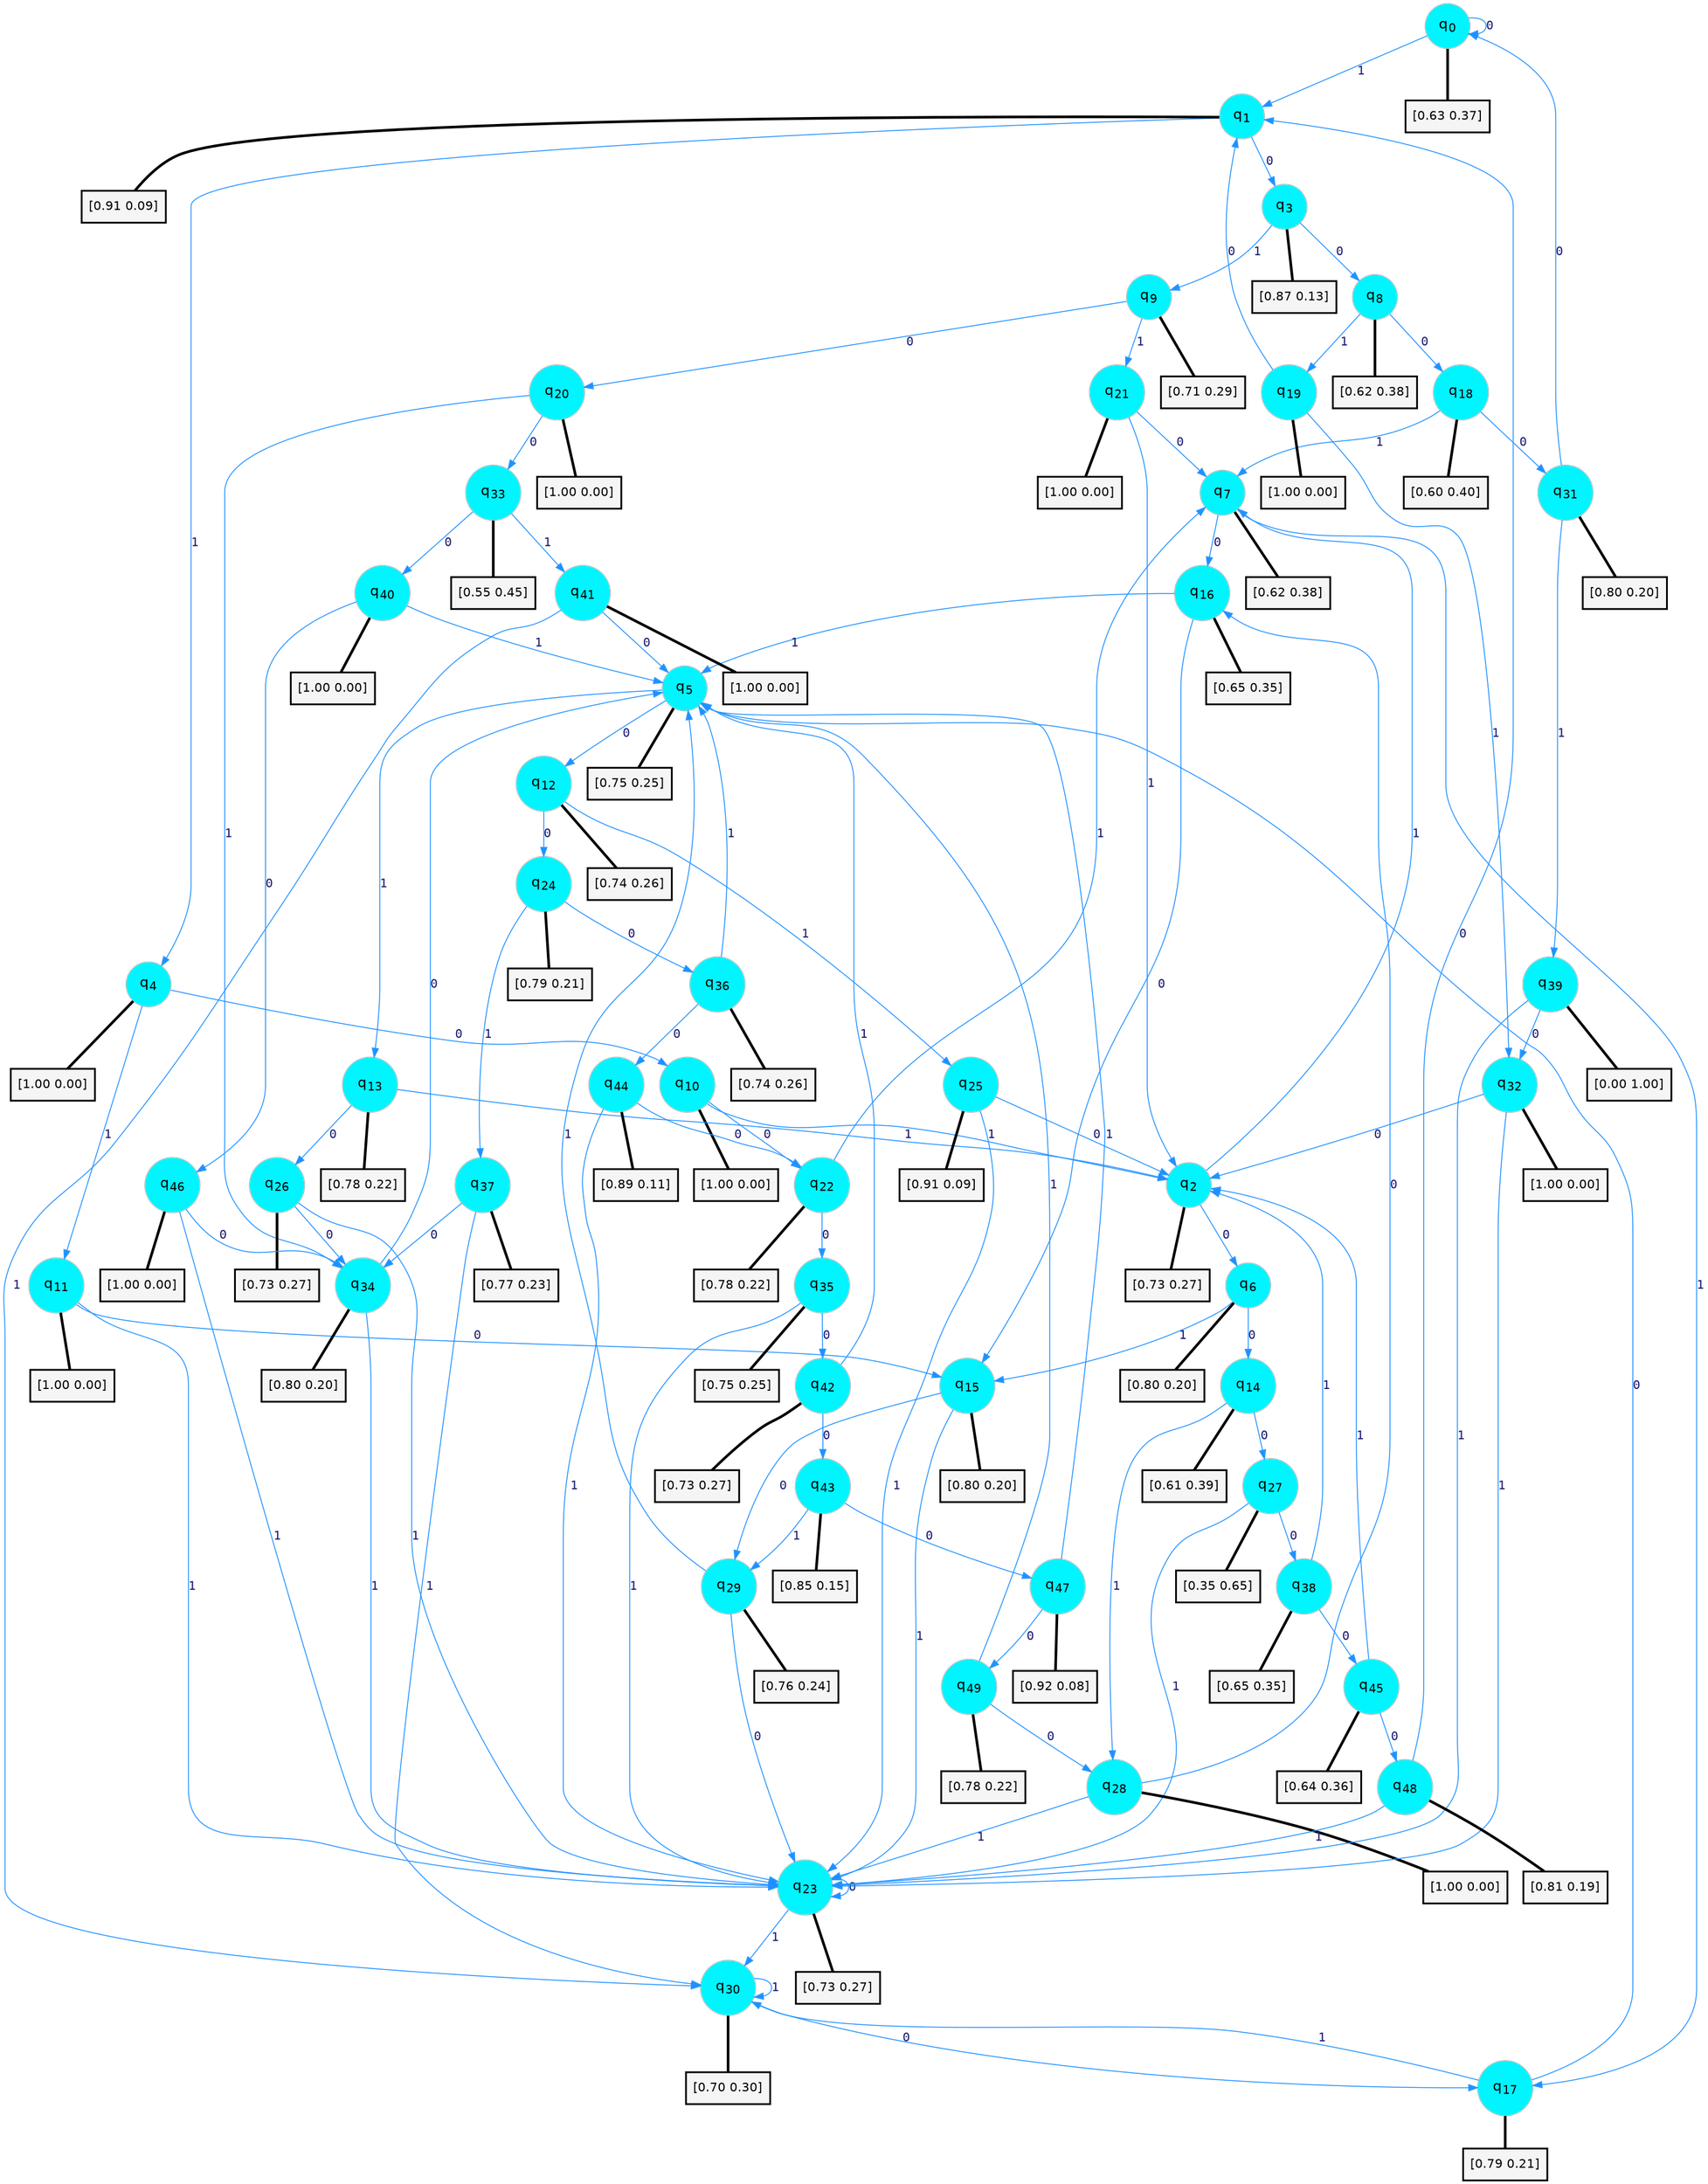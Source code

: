 digraph G {
graph [
bgcolor=transparent, dpi=300, rankdir=TD, size="40,25"];
node [
color=gray, fillcolor=turquoise1, fontcolor=black, fontname=Helvetica, fontsize=16, fontweight=bold, shape=circle, style=filled];
edge [
arrowsize=1, color=dodgerblue1, fontcolor=midnightblue, fontname=courier, fontweight=bold, penwidth=1, style=solid, weight=20];
0[label=<q<SUB>0</SUB>>];
1[label=<q<SUB>1</SUB>>];
2[label=<q<SUB>2</SUB>>];
3[label=<q<SUB>3</SUB>>];
4[label=<q<SUB>4</SUB>>];
5[label=<q<SUB>5</SUB>>];
6[label=<q<SUB>6</SUB>>];
7[label=<q<SUB>7</SUB>>];
8[label=<q<SUB>8</SUB>>];
9[label=<q<SUB>9</SUB>>];
10[label=<q<SUB>10</SUB>>];
11[label=<q<SUB>11</SUB>>];
12[label=<q<SUB>12</SUB>>];
13[label=<q<SUB>13</SUB>>];
14[label=<q<SUB>14</SUB>>];
15[label=<q<SUB>15</SUB>>];
16[label=<q<SUB>16</SUB>>];
17[label=<q<SUB>17</SUB>>];
18[label=<q<SUB>18</SUB>>];
19[label=<q<SUB>19</SUB>>];
20[label=<q<SUB>20</SUB>>];
21[label=<q<SUB>21</SUB>>];
22[label=<q<SUB>22</SUB>>];
23[label=<q<SUB>23</SUB>>];
24[label=<q<SUB>24</SUB>>];
25[label=<q<SUB>25</SUB>>];
26[label=<q<SUB>26</SUB>>];
27[label=<q<SUB>27</SUB>>];
28[label=<q<SUB>28</SUB>>];
29[label=<q<SUB>29</SUB>>];
30[label=<q<SUB>30</SUB>>];
31[label=<q<SUB>31</SUB>>];
32[label=<q<SUB>32</SUB>>];
33[label=<q<SUB>33</SUB>>];
34[label=<q<SUB>34</SUB>>];
35[label=<q<SUB>35</SUB>>];
36[label=<q<SUB>36</SUB>>];
37[label=<q<SUB>37</SUB>>];
38[label=<q<SUB>38</SUB>>];
39[label=<q<SUB>39</SUB>>];
40[label=<q<SUB>40</SUB>>];
41[label=<q<SUB>41</SUB>>];
42[label=<q<SUB>42</SUB>>];
43[label=<q<SUB>43</SUB>>];
44[label=<q<SUB>44</SUB>>];
45[label=<q<SUB>45</SUB>>];
46[label=<q<SUB>46</SUB>>];
47[label=<q<SUB>47</SUB>>];
48[label=<q<SUB>48</SUB>>];
49[label=<q<SUB>49</SUB>>];
50[label="[0.63 0.37]", shape=box,fontcolor=black, fontname=Helvetica, fontsize=14, penwidth=2, fillcolor=whitesmoke,color=black];
51[label="[0.91 0.09]", shape=box,fontcolor=black, fontname=Helvetica, fontsize=14, penwidth=2, fillcolor=whitesmoke,color=black];
52[label="[0.73 0.27]", shape=box,fontcolor=black, fontname=Helvetica, fontsize=14, penwidth=2, fillcolor=whitesmoke,color=black];
53[label="[0.87 0.13]", shape=box,fontcolor=black, fontname=Helvetica, fontsize=14, penwidth=2, fillcolor=whitesmoke,color=black];
54[label="[1.00 0.00]", shape=box,fontcolor=black, fontname=Helvetica, fontsize=14, penwidth=2, fillcolor=whitesmoke,color=black];
55[label="[0.75 0.25]", shape=box,fontcolor=black, fontname=Helvetica, fontsize=14, penwidth=2, fillcolor=whitesmoke,color=black];
56[label="[0.80 0.20]", shape=box,fontcolor=black, fontname=Helvetica, fontsize=14, penwidth=2, fillcolor=whitesmoke,color=black];
57[label="[0.62 0.38]", shape=box,fontcolor=black, fontname=Helvetica, fontsize=14, penwidth=2, fillcolor=whitesmoke,color=black];
58[label="[0.62 0.38]", shape=box,fontcolor=black, fontname=Helvetica, fontsize=14, penwidth=2, fillcolor=whitesmoke,color=black];
59[label="[0.71 0.29]", shape=box,fontcolor=black, fontname=Helvetica, fontsize=14, penwidth=2, fillcolor=whitesmoke,color=black];
60[label="[1.00 0.00]", shape=box,fontcolor=black, fontname=Helvetica, fontsize=14, penwidth=2, fillcolor=whitesmoke,color=black];
61[label="[1.00 0.00]", shape=box,fontcolor=black, fontname=Helvetica, fontsize=14, penwidth=2, fillcolor=whitesmoke,color=black];
62[label="[0.74 0.26]", shape=box,fontcolor=black, fontname=Helvetica, fontsize=14, penwidth=2, fillcolor=whitesmoke,color=black];
63[label="[0.78 0.22]", shape=box,fontcolor=black, fontname=Helvetica, fontsize=14, penwidth=2, fillcolor=whitesmoke,color=black];
64[label="[0.61 0.39]", shape=box,fontcolor=black, fontname=Helvetica, fontsize=14, penwidth=2, fillcolor=whitesmoke,color=black];
65[label="[0.80 0.20]", shape=box,fontcolor=black, fontname=Helvetica, fontsize=14, penwidth=2, fillcolor=whitesmoke,color=black];
66[label="[0.65 0.35]", shape=box,fontcolor=black, fontname=Helvetica, fontsize=14, penwidth=2, fillcolor=whitesmoke,color=black];
67[label="[0.79 0.21]", shape=box,fontcolor=black, fontname=Helvetica, fontsize=14, penwidth=2, fillcolor=whitesmoke,color=black];
68[label="[0.60 0.40]", shape=box,fontcolor=black, fontname=Helvetica, fontsize=14, penwidth=2, fillcolor=whitesmoke,color=black];
69[label="[1.00 0.00]", shape=box,fontcolor=black, fontname=Helvetica, fontsize=14, penwidth=2, fillcolor=whitesmoke,color=black];
70[label="[1.00 0.00]", shape=box,fontcolor=black, fontname=Helvetica, fontsize=14, penwidth=2, fillcolor=whitesmoke,color=black];
71[label="[1.00 0.00]", shape=box,fontcolor=black, fontname=Helvetica, fontsize=14, penwidth=2, fillcolor=whitesmoke,color=black];
72[label="[0.78 0.22]", shape=box,fontcolor=black, fontname=Helvetica, fontsize=14, penwidth=2, fillcolor=whitesmoke,color=black];
73[label="[0.73 0.27]", shape=box,fontcolor=black, fontname=Helvetica, fontsize=14, penwidth=2, fillcolor=whitesmoke,color=black];
74[label="[0.79 0.21]", shape=box,fontcolor=black, fontname=Helvetica, fontsize=14, penwidth=2, fillcolor=whitesmoke,color=black];
75[label="[0.91 0.09]", shape=box,fontcolor=black, fontname=Helvetica, fontsize=14, penwidth=2, fillcolor=whitesmoke,color=black];
76[label="[0.73 0.27]", shape=box,fontcolor=black, fontname=Helvetica, fontsize=14, penwidth=2, fillcolor=whitesmoke,color=black];
77[label="[0.35 0.65]", shape=box,fontcolor=black, fontname=Helvetica, fontsize=14, penwidth=2, fillcolor=whitesmoke,color=black];
78[label="[1.00 0.00]", shape=box,fontcolor=black, fontname=Helvetica, fontsize=14, penwidth=2, fillcolor=whitesmoke,color=black];
79[label="[0.76 0.24]", shape=box,fontcolor=black, fontname=Helvetica, fontsize=14, penwidth=2, fillcolor=whitesmoke,color=black];
80[label="[0.70 0.30]", shape=box,fontcolor=black, fontname=Helvetica, fontsize=14, penwidth=2, fillcolor=whitesmoke,color=black];
81[label="[0.80 0.20]", shape=box,fontcolor=black, fontname=Helvetica, fontsize=14, penwidth=2, fillcolor=whitesmoke,color=black];
82[label="[1.00 0.00]", shape=box,fontcolor=black, fontname=Helvetica, fontsize=14, penwidth=2, fillcolor=whitesmoke,color=black];
83[label="[0.55 0.45]", shape=box,fontcolor=black, fontname=Helvetica, fontsize=14, penwidth=2, fillcolor=whitesmoke,color=black];
84[label="[0.80 0.20]", shape=box,fontcolor=black, fontname=Helvetica, fontsize=14, penwidth=2, fillcolor=whitesmoke,color=black];
85[label="[0.75 0.25]", shape=box,fontcolor=black, fontname=Helvetica, fontsize=14, penwidth=2, fillcolor=whitesmoke,color=black];
86[label="[0.74 0.26]", shape=box,fontcolor=black, fontname=Helvetica, fontsize=14, penwidth=2, fillcolor=whitesmoke,color=black];
87[label="[0.77 0.23]", shape=box,fontcolor=black, fontname=Helvetica, fontsize=14, penwidth=2, fillcolor=whitesmoke,color=black];
88[label="[0.65 0.35]", shape=box,fontcolor=black, fontname=Helvetica, fontsize=14, penwidth=2, fillcolor=whitesmoke,color=black];
89[label="[0.00 1.00]", shape=box,fontcolor=black, fontname=Helvetica, fontsize=14, penwidth=2, fillcolor=whitesmoke,color=black];
90[label="[1.00 0.00]", shape=box,fontcolor=black, fontname=Helvetica, fontsize=14, penwidth=2, fillcolor=whitesmoke,color=black];
91[label="[1.00 0.00]", shape=box,fontcolor=black, fontname=Helvetica, fontsize=14, penwidth=2, fillcolor=whitesmoke,color=black];
92[label="[0.73 0.27]", shape=box,fontcolor=black, fontname=Helvetica, fontsize=14, penwidth=2, fillcolor=whitesmoke,color=black];
93[label="[0.85 0.15]", shape=box,fontcolor=black, fontname=Helvetica, fontsize=14, penwidth=2, fillcolor=whitesmoke,color=black];
94[label="[0.89 0.11]", shape=box,fontcolor=black, fontname=Helvetica, fontsize=14, penwidth=2, fillcolor=whitesmoke,color=black];
95[label="[0.64 0.36]", shape=box,fontcolor=black, fontname=Helvetica, fontsize=14, penwidth=2, fillcolor=whitesmoke,color=black];
96[label="[1.00 0.00]", shape=box,fontcolor=black, fontname=Helvetica, fontsize=14, penwidth=2, fillcolor=whitesmoke,color=black];
97[label="[0.92 0.08]", shape=box,fontcolor=black, fontname=Helvetica, fontsize=14, penwidth=2, fillcolor=whitesmoke,color=black];
98[label="[0.81 0.19]", shape=box,fontcolor=black, fontname=Helvetica, fontsize=14, penwidth=2, fillcolor=whitesmoke,color=black];
99[label="[0.78 0.22]", shape=box,fontcolor=black, fontname=Helvetica, fontsize=14, penwidth=2, fillcolor=whitesmoke,color=black];
0->0 [label=0];
0->1 [label=1];
0->50 [arrowhead=none, penwidth=3,color=black];
1->3 [label=0];
1->4 [label=1];
1->51 [arrowhead=none, penwidth=3,color=black];
2->6 [label=0];
2->7 [label=1];
2->52 [arrowhead=none, penwidth=3,color=black];
3->8 [label=0];
3->9 [label=1];
3->53 [arrowhead=none, penwidth=3,color=black];
4->10 [label=0];
4->11 [label=1];
4->54 [arrowhead=none, penwidth=3,color=black];
5->12 [label=0];
5->13 [label=1];
5->55 [arrowhead=none, penwidth=3,color=black];
6->14 [label=0];
6->15 [label=1];
6->56 [arrowhead=none, penwidth=3,color=black];
7->16 [label=0];
7->17 [label=1];
7->57 [arrowhead=none, penwidth=3,color=black];
8->18 [label=0];
8->19 [label=1];
8->58 [arrowhead=none, penwidth=3,color=black];
9->20 [label=0];
9->21 [label=1];
9->59 [arrowhead=none, penwidth=3,color=black];
10->22 [label=0];
10->2 [label=1];
10->60 [arrowhead=none, penwidth=3,color=black];
11->15 [label=0];
11->23 [label=1];
11->61 [arrowhead=none, penwidth=3,color=black];
12->24 [label=0];
12->25 [label=1];
12->62 [arrowhead=none, penwidth=3,color=black];
13->26 [label=0];
13->2 [label=1];
13->63 [arrowhead=none, penwidth=3,color=black];
14->27 [label=0];
14->28 [label=1];
14->64 [arrowhead=none, penwidth=3,color=black];
15->29 [label=0];
15->23 [label=1];
15->65 [arrowhead=none, penwidth=3,color=black];
16->15 [label=0];
16->5 [label=1];
16->66 [arrowhead=none, penwidth=3,color=black];
17->5 [label=0];
17->30 [label=1];
17->67 [arrowhead=none, penwidth=3,color=black];
18->31 [label=0];
18->7 [label=1];
18->68 [arrowhead=none, penwidth=3,color=black];
19->1 [label=0];
19->32 [label=1];
19->69 [arrowhead=none, penwidth=3,color=black];
20->33 [label=0];
20->34 [label=1];
20->70 [arrowhead=none, penwidth=3,color=black];
21->7 [label=0];
21->2 [label=1];
21->71 [arrowhead=none, penwidth=3,color=black];
22->35 [label=0];
22->7 [label=1];
22->72 [arrowhead=none, penwidth=3,color=black];
23->23 [label=0];
23->30 [label=1];
23->73 [arrowhead=none, penwidth=3,color=black];
24->36 [label=0];
24->37 [label=1];
24->74 [arrowhead=none, penwidth=3,color=black];
25->2 [label=0];
25->23 [label=1];
25->75 [arrowhead=none, penwidth=3,color=black];
26->34 [label=0];
26->23 [label=1];
26->76 [arrowhead=none, penwidth=3,color=black];
27->38 [label=0];
27->23 [label=1];
27->77 [arrowhead=none, penwidth=3,color=black];
28->16 [label=0];
28->23 [label=1];
28->78 [arrowhead=none, penwidth=3,color=black];
29->23 [label=0];
29->5 [label=1];
29->79 [arrowhead=none, penwidth=3,color=black];
30->17 [label=0];
30->30 [label=1];
30->80 [arrowhead=none, penwidth=3,color=black];
31->0 [label=0];
31->39 [label=1];
31->81 [arrowhead=none, penwidth=3,color=black];
32->2 [label=0];
32->23 [label=1];
32->82 [arrowhead=none, penwidth=3,color=black];
33->40 [label=0];
33->41 [label=1];
33->83 [arrowhead=none, penwidth=3,color=black];
34->5 [label=0];
34->23 [label=1];
34->84 [arrowhead=none, penwidth=3,color=black];
35->42 [label=0];
35->23 [label=1];
35->85 [arrowhead=none, penwidth=3,color=black];
36->44 [label=0];
36->5 [label=1];
36->86 [arrowhead=none, penwidth=3,color=black];
37->34 [label=0];
37->30 [label=1];
37->87 [arrowhead=none, penwidth=3,color=black];
38->45 [label=0];
38->2 [label=1];
38->88 [arrowhead=none, penwidth=3,color=black];
39->32 [label=0];
39->23 [label=1];
39->89 [arrowhead=none, penwidth=3,color=black];
40->46 [label=0];
40->5 [label=1];
40->90 [arrowhead=none, penwidth=3,color=black];
41->5 [label=0];
41->30 [label=1];
41->91 [arrowhead=none, penwidth=3,color=black];
42->43 [label=0];
42->5 [label=1];
42->92 [arrowhead=none, penwidth=3,color=black];
43->47 [label=0];
43->29 [label=1];
43->93 [arrowhead=none, penwidth=3,color=black];
44->22 [label=0];
44->23 [label=1];
44->94 [arrowhead=none, penwidth=3,color=black];
45->48 [label=0];
45->2 [label=1];
45->95 [arrowhead=none, penwidth=3,color=black];
46->34 [label=0];
46->23 [label=1];
46->96 [arrowhead=none, penwidth=3,color=black];
47->49 [label=0];
47->5 [label=1];
47->97 [arrowhead=none, penwidth=3,color=black];
48->1 [label=0];
48->23 [label=1];
48->98 [arrowhead=none, penwidth=3,color=black];
49->28 [label=0];
49->5 [label=1];
49->99 [arrowhead=none, penwidth=3,color=black];
}
